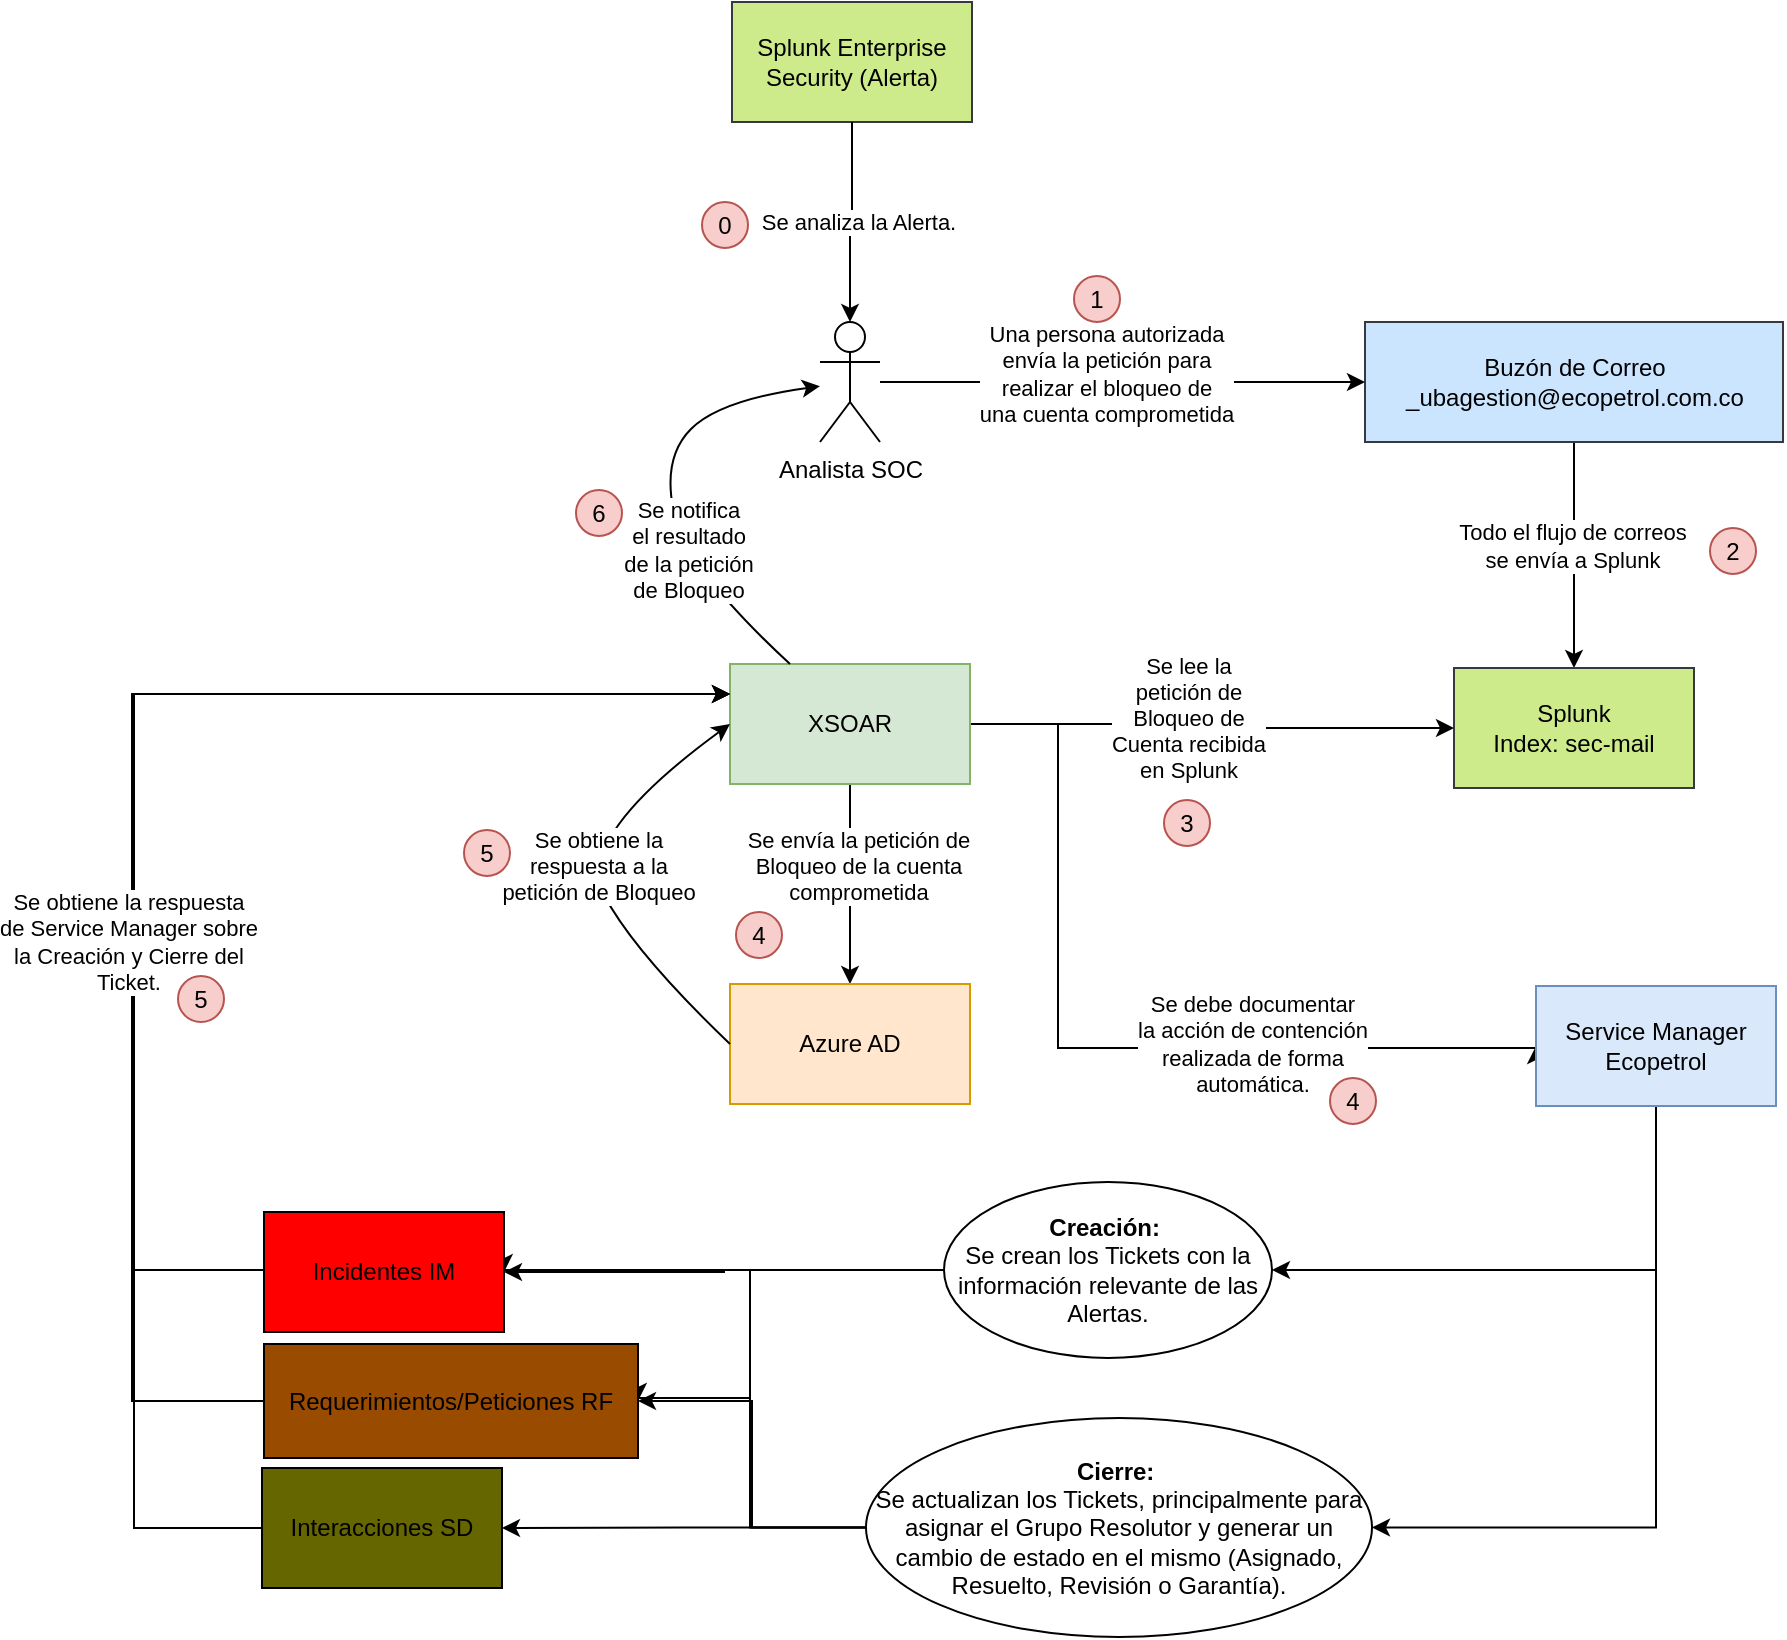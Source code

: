 <mxfile version="24.7.12">
  <diagram name="Página-1" id="mkGBot37bvFdGWPHIV6Y">
    <mxGraphModel dx="1781" dy="-626" grid="1" gridSize="10" guides="1" tooltips="1" connect="1" arrows="1" fold="1" page="1" pageScale="1" pageWidth="827" pageHeight="1169" math="0" shadow="0">
      <root>
        <mxCell id="0" />
        <mxCell id="1" parent="0" />
        <mxCell id="qJFcGnW8V8238ko1bz3D-1" style="edgeStyle=orthogonalEdgeStyle;rounded=0;orthogonalLoop=1;jettySize=auto;html=1;entryX=0.5;entryY=0;entryDx=0;entryDy=0;" parent="1" source="qJFcGnW8V8238ko1bz3D-3" target="qJFcGnW8V8238ko1bz3D-7" edge="1">
          <mxGeometry relative="1" as="geometry" />
        </mxCell>
        <mxCell id="qJFcGnW8V8238ko1bz3D-2" value="&lt;div&gt;Todo el flujo de correos&lt;/div&gt;&lt;div&gt;se envía a Splunk &lt;br&gt;&lt;/div&gt;" style="edgeLabel;html=1;align=center;verticalAlign=middle;resizable=0;points=[];" parent="qJFcGnW8V8238ko1bz3D-1" vertex="1" connectable="0">
          <mxGeometry x="-0.08" y="-1" relative="1" as="geometry">
            <mxPoint as="offset" />
          </mxGeometry>
        </mxCell>
        <mxCell id="qJFcGnW8V8238ko1bz3D-3" value="&lt;div&gt;Buzón de Correo&lt;/div&gt;&lt;div&gt;_ubagestion@ecopetrol.com.co&lt;br&gt;&lt;/div&gt;" style="rounded=0;whiteSpace=wrap;html=1;fillColor=#cce5ff;strokeColor=#36393d;" parent="1" vertex="1">
          <mxGeometry x="26.5" y="1975" width="209" height="60" as="geometry" />
        </mxCell>
        <mxCell id="qJFcGnW8V8238ko1bz3D-4" style="edgeStyle=orthogonalEdgeStyle;rounded=0;orthogonalLoop=1;jettySize=auto;html=1;" parent="1" source="qJFcGnW8V8238ko1bz3D-6" target="qJFcGnW8V8238ko1bz3D-3" edge="1">
          <mxGeometry relative="1" as="geometry" />
        </mxCell>
        <mxCell id="qJFcGnW8V8238ko1bz3D-5" value="&lt;div&gt;Una persona autorizada&lt;/div&gt;&lt;div&gt;envía la petición para&lt;/div&gt;&lt;div&gt;realizar el bloqueo de&lt;/div&gt;&lt;div&gt;una cuenta comprometida&lt;br&gt;&lt;/div&gt;" style="edgeLabel;html=1;align=center;verticalAlign=middle;resizable=0;points=[];" parent="qJFcGnW8V8238ko1bz3D-4" vertex="1" connectable="0">
          <mxGeometry x="-0.071" y="4" relative="1" as="geometry">
            <mxPoint as="offset" />
          </mxGeometry>
        </mxCell>
        <mxCell id="qJFcGnW8V8238ko1bz3D-6" value="Analista SOC" style="shape=umlActor;verticalLabelPosition=bottom;verticalAlign=top;html=1;outlineConnect=0;" parent="1" vertex="1">
          <mxGeometry x="-246" y="1975" width="30" height="60" as="geometry" />
        </mxCell>
        <mxCell id="qJFcGnW8V8238ko1bz3D-7" value="&lt;div&gt;Splunk&lt;/div&gt;&lt;div&gt;Index: sec-mail&lt;br&gt;&lt;/div&gt;" style="rounded=0;whiteSpace=wrap;html=1;fillColor=#cdeb8b;strokeColor=#36393d;" parent="1" vertex="1">
          <mxGeometry x="71" y="2148" width="120" height="60" as="geometry" />
        </mxCell>
        <mxCell id="qJFcGnW8V8238ko1bz3D-8" style="edgeStyle=orthogonalEdgeStyle;rounded=0;orthogonalLoop=1;jettySize=auto;html=1;entryX=0;entryY=0.5;entryDx=0;entryDy=0;" parent="1" source="qJFcGnW8V8238ko1bz3D-14" target="qJFcGnW8V8238ko1bz3D-7" edge="1">
          <mxGeometry relative="1" as="geometry" />
        </mxCell>
        <mxCell id="qJFcGnW8V8238ko1bz3D-9" value="&lt;div&gt;Se lee la&lt;/div&gt;&lt;div&gt;petición de&lt;/div&gt;&lt;div&gt;Bloqueo de&lt;/div&gt;&lt;div&gt;Cuenta recibida&lt;/div&gt;&lt;div&gt;en Splunk&lt;br&gt;&lt;/div&gt;" style="edgeLabel;html=1;align=center;verticalAlign=middle;resizable=0;points=[];" parent="qJFcGnW8V8238ko1bz3D-8" vertex="1" connectable="0">
          <mxGeometry x="-0.107" y="3" relative="1" as="geometry">
            <mxPoint as="offset" />
          </mxGeometry>
        </mxCell>
        <mxCell id="qJFcGnW8V8238ko1bz3D-10" style="edgeStyle=orthogonalEdgeStyle;rounded=0;orthogonalLoop=1;jettySize=auto;html=1;entryX=0.5;entryY=0;entryDx=0;entryDy=0;" parent="1" source="qJFcGnW8V8238ko1bz3D-14" target="qJFcGnW8V8238ko1bz3D-15" edge="1">
          <mxGeometry relative="1" as="geometry" />
        </mxCell>
        <mxCell id="qJFcGnW8V8238ko1bz3D-11" value="&lt;div&gt;Se envía la petición de&lt;/div&gt;&lt;div&gt;Bloqueo de la cuenta &lt;br&gt;&lt;/div&gt;&lt;div&gt;comprometida&lt;br&gt;&lt;/div&gt;" style="edgeLabel;html=1;align=center;verticalAlign=middle;resizable=0;points=[];" parent="qJFcGnW8V8238ko1bz3D-10" vertex="1" connectable="0">
          <mxGeometry x="-0.18" y="4" relative="1" as="geometry">
            <mxPoint as="offset" />
          </mxGeometry>
        </mxCell>
        <mxCell id="qJFcGnW8V8238ko1bz3D-12" style="edgeStyle=orthogonalEdgeStyle;rounded=0;orthogonalLoop=1;jettySize=auto;html=1;entryX=0;entryY=0.5;entryDx=0;entryDy=0;" parent="1" source="qJFcGnW8V8238ko1bz3D-14" target="qJFcGnW8V8238ko1bz3D-42" edge="1">
          <mxGeometry relative="1" as="geometry">
            <Array as="points">
              <mxPoint x="-127" y="2176" />
              <mxPoint x="-127" y="2338" />
            </Array>
          </mxGeometry>
        </mxCell>
        <mxCell id="qJFcGnW8V8238ko1bz3D-13" value="&lt;div&gt;Se debe documentar&lt;/div&gt;&lt;div&gt;la acción de contención&lt;/div&gt;&lt;div&gt;realizada de forma &lt;br&gt;&lt;/div&gt;&lt;div&gt;automática.&lt;br&gt;&lt;/div&gt;" style="edgeLabel;html=1;align=center;verticalAlign=middle;resizable=0;points=[];" parent="qJFcGnW8V8238ko1bz3D-12" vertex="1" connectable="0">
          <mxGeometry x="0.198" y="-2" relative="1" as="geometry">
            <mxPoint x="36" y="-4" as="offset" />
          </mxGeometry>
        </mxCell>
        <mxCell id="qJFcGnW8V8238ko1bz3D-14" value="XSOAR" style="rounded=0;whiteSpace=wrap;html=1;fillColor=#d5e8d4;strokeColor=#82b366;" parent="1" vertex="1">
          <mxGeometry x="-291" y="2146" width="120" height="60" as="geometry" />
        </mxCell>
        <mxCell id="qJFcGnW8V8238ko1bz3D-15" value="&lt;div&gt;Azure AD&lt;br&gt;&lt;/div&gt;" style="rounded=0;whiteSpace=wrap;html=1;fillColor=#ffe6cc;strokeColor=#d79b00;" parent="1" vertex="1">
          <mxGeometry x="-291" y="2306" width="120" height="60" as="geometry" />
        </mxCell>
        <mxCell id="qJFcGnW8V8238ko1bz3D-16" value="" style="curved=1;endArrow=classic;html=1;rounded=0;exitX=0;exitY=0.5;exitDx=0;exitDy=0;entryX=0;entryY=0.5;entryDx=0;entryDy=0;" parent="1" source="qJFcGnW8V8238ko1bz3D-15" target="qJFcGnW8V8238ko1bz3D-14" edge="1">
          <mxGeometry width="50" height="50" relative="1" as="geometry">
            <mxPoint x="-369" y="2283" as="sourcePoint" />
            <mxPoint x="-319" y="2233" as="targetPoint" />
            <Array as="points">
              <mxPoint x="-339" y="2290" />
              <mxPoint x="-369" y="2233" />
            </Array>
          </mxGeometry>
        </mxCell>
        <mxCell id="qJFcGnW8V8238ko1bz3D-17" value="&lt;div&gt;Se obtiene la &lt;br&gt;&lt;/div&gt;&lt;div&gt;respuesta a la&lt;/div&gt;&lt;div&gt;petición de Bloqueo&lt;br&gt;&lt;/div&gt;" style="edgeLabel;html=1;align=center;verticalAlign=middle;resizable=0;points=[];" parent="qJFcGnW8V8238ko1bz3D-16" vertex="1" connectable="0">
          <mxGeometry x="-0.007" y="-4" relative="1" as="geometry">
            <mxPoint as="offset" />
          </mxGeometry>
        </mxCell>
        <mxCell id="qJFcGnW8V8238ko1bz3D-18" value="" style="curved=1;endArrow=classic;html=1;rounded=0;exitX=0.25;exitY=0;exitDx=0;exitDy=0;" parent="1" source="qJFcGnW8V8238ko1bz3D-14" target="qJFcGnW8V8238ko1bz3D-6" edge="1">
          <mxGeometry width="50" height="50" relative="1" as="geometry">
            <mxPoint x="-347" y="2066" as="sourcePoint" />
            <mxPoint x="-297" y="2016" as="targetPoint" />
            <Array as="points">
              <mxPoint x="-313" y="2098" />
              <mxPoint x="-325" y="2043" />
              <mxPoint x="-296" y="2014" />
            </Array>
          </mxGeometry>
        </mxCell>
        <mxCell id="qJFcGnW8V8238ko1bz3D-19" value="&lt;div&gt;Se notifica&lt;/div&gt;&lt;div&gt;el resultado&lt;/div&gt;&lt;div&gt;de la petición&lt;/div&gt;&lt;div&gt;de Bloqueo&lt;br&gt;&lt;/div&gt;" style="edgeLabel;html=1;align=center;verticalAlign=middle;resizable=0;points=[];" parent="qJFcGnW8V8238ko1bz3D-18" vertex="1" connectable="0">
          <mxGeometry x="-0.083" y="-1" relative="1" as="geometry">
            <mxPoint x="6" y="20" as="offset" />
          </mxGeometry>
        </mxCell>
        <mxCell id="qJFcGnW8V8238ko1bz3D-20" value="1" style="ellipse;whiteSpace=wrap;html=1;aspect=fixed;fillColor=#f8cecc;strokeColor=#b85450;" parent="1" vertex="1">
          <mxGeometry x="-119" y="1952" width="23" height="23" as="geometry" />
        </mxCell>
        <mxCell id="qJFcGnW8V8238ko1bz3D-21" value="&lt;div&gt;2&lt;/div&gt;" style="ellipse;whiteSpace=wrap;html=1;aspect=fixed;fillColor=#f8cecc;strokeColor=#b85450;" parent="1" vertex="1">
          <mxGeometry x="199" y="2078" width="23" height="23" as="geometry" />
        </mxCell>
        <mxCell id="qJFcGnW8V8238ko1bz3D-22" value="3" style="ellipse;whiteSpace=wrap;html=1;aspect=fixed;fillColor=#f8cecc;strokeColor=#b85450;" parent="1" vertex="1">
          <mxGeometry x="-74" y="2214" width="23" height="23" as="geometry" />
        </mxCell>
        <mxCell id="qJFcGnW8V8238ko1bz3D-23" value="4" style="ellipse;whiteSpace=wrap;html=1;aspect=fixed;fillColor=#f8cecc;strokeColor=#b85450;" parent="1" vertex="1">
          <mxGeometry x="-288" y="2270" width="23" height="23" as="geometry" />
        </mxCell>
        <mxCell id="qJFcGnW8V8238ko1bz3D-24" value="5" style="ellipse;whiteSpace=wrap;html=1;aspect=fixed;fillColor=#f8cecc;strokeColor=#b85450;" parent="1" vertex="1">
          <mxGeometry x="-424" y="2229" width="23" height="23" as="geometry" />
        </mxCell>
        <mxCell id="qJFcGnW8V8238ko1bz3D-25" value="6" style="ellipse;whiteSpace=wrap;html=1;aspect=fixed;fillColor=#f8cecc;strokeColor=#b85450;" parent="1" vertex="1">
          <mxGeometry x="-368" y="2059" width="23" height="23" as="geometry" />
        </mxCell>
        <mxCell id="qJFcGnW8V8238ko1bz3D-26" style="edgeStyle=orthogonalEdgeStyle;rounded=0;orthogonalLoop=1;jettySize=auto;html=1;entryX=1;entryY=0.5;entryDx=0;entryDy=0;" parent="1" source="qJFcGnW8V8238ko1bz3D-28" target="qJFcGnW8V8238ko1bz3D-34" edge="1">
          <mxGeometry relative="1" as="geometry" />
        </mxCell>
        <mxCell id="qJFcGnW8V8238ko1bz3D-27" style="edgeStyle=orthogonalEdgeStyle;rounded=0;orthogonalLoop=1;jettySize=auto;html=1;entryX=1;entryY=0.5;entryDx=0;entryDy=0;" parent="1" source="qJFcGnW8V8238ko1bz3D-28" target="qJFcGnW8V8238ko1bz3D-36" edge="1">
          <mxGeometry relative="1" as="geometry">
            <Array as="points">
              <mxPoint x="-281" y="2449" />
              <mxPoint x="-281" y="2513" />
            </Array>
          </mxGeometry>
        </mxCell>
        <mxCell id="qJFcGnW8V8238ko1bz3D-28" value="&lt;div&gt;&lt;b&gt;Creación:&amp;nbsp;&lt;/b&gt;&lt;/div&gt;&lt;div&gt;Se crean los Tickets con la información relevante de las Alertas.&lt;/div&gt;" style="ellipse;whiteSpace=wrap;html=1;" parent="1" vertex="1">
          <mxGeometry x="-184" y="2405" width="164" height="88" as="geometry" />
        </mxCell>
        <mxCell id="qJFcGnW8V8238ko1bz3D-29" style="edgeStyle=orthogonalEdgeStyle;rounded=0;orthogonalLoop=1;jettySize=auto;html=1;" parent="1" source="qJFcGnW8V8238ko1bz3D-32" target="qJFcGnW8V8238ko1bz3D-39" edge="1">
          <mxGeometry relative="1" as="geometry" />
        </mxCell>
        <mxCell id="qJFcGnW8V8238ko1bz3D-30" style="edgeStyle=orthogonalEdgeStyle;rounded=0;orthogonalLoop=1;jettySize=auto;html=1;entryX=1;entryY=0.5;entryDx=0;entryDy=0;" parent="1" source="qJFcGnW8V8238ko1bz3D-32" target="qJFcGnW8V8238ko1bz3D-36" edge="1">
          <mxGeometry relative="1" as="geometry" />
        </mxCell>
        <mxCell id="qJFcGnW8V8238ko1bz3D-31" style="edgeStyle=orthogonalEdgeStyle;rounded=0;orthogonalLoop=1;jettySize=auto;html=1;entryX=1;entryY=0.5;entryDx=0;entryDy=0;" parent="1" source="qJFcGnW8V8238ko1bz3D-32" target="qJFcGnW8V8238ko1bz3D-34" edge="1">
          <mxGeometry relative="1" as="geometry">
            <Array as="points">
              <mxPoint x="-281" y="2578" />
              <mxPoint x="-281" y="2449" />
            </Array>
          </mxGeometry>
        </mxCell>
        <mxCell id="qJFcGnW8V8238ko1bz3D-32" value="&lt;div&gt;&lt;b&gt;Cierre:&amp;nbsp;&lt;/b&gt;&lt;/div&gt;&lt;div&gt;Se actualizan los Tickets, principalmente para asignar el Grupo Resolutor y generar un cambio de estado en el mismo (Asignado, Resuelto, Revisión o Garantía).&lt;/div&gt;" style="ellipse;whiteSpace=wrap;html=1;" parent="1" vertex="1">
          <mxGeometry x="-223" y="2523" width="253" height="109.5" as="geometry" />
        </mxCell>
        <mxCell id="qJFcGnW8V8238ko1bz3D-33" style="edgeStyle=orthogonalEdgeStyle;rounded=0;orthogonalLoop=1;jettySize=auto;html=1;entryX=0;entryY=0.25;entryDx=0;entryDy=0;" parent="1" source="qJFcGnW8V8238ko1bz3D-34" target="qJFcGnW8V8238ko1bz3D-14" edge="1">
          <mxGeometry relative="1" as="geometry">
            <Array as="points">
              <mxPoint x="-589" y="2449" />
              <mxPoint x="-589" y="2161" />
            </Array>
          </mxGeometry>
        </mxCell>
        <mxCell id="qJFcGnW8V8238ko1bz3D-34" value="Incidentes IM" style="rounded=0;whiteSpace=wrap;html=1;fillColor=#FF0000;" parent="1" vertex="1">
          <mxGeometry x="-524" y="2420" width="120" height="60" as="geometry" />
        </mxCell>
        <mxCell id="qJFcGnW8V8238ko1bz3D-35" style="edgeStyle=orthogonalEdgeStyle;rounded=0;orthogonalLoop=1;jettySize=auto;html=1;entryX=0;entryY=0.25;entryDx=0;entryDy=0;" parent="1" source="qJFcGnW8V8238ko1bz3D-36" target="qJFcGnW8V8238ko1bz3D-14" edge="1">
          <mxGeometry relative="1" as="geometry">
            <Array as="points">
              <mxPoint x="-590" y="2515" />
              <mxPoint x="-590" y="2161" />
            </Array>
          </mxGeometry>
        </mxCell>
        <mxCell id="qJFcGnW8V8238ko1bz3D-36" value="Requerimientos/Peticiones RF" style="rounded=0;whiteSpace=wrap;html=1;fillColor=#994C00;" parent="1" vertex="1">
          <mxGeometry x="-524" y="2486" width="187" height="57" as="geometry" />
        </mxCell>
        <mxCell id="qJFcGnW8V8238ko1bz3D-37" style="edgeStyle=orthogonalEdgeStyle;rounded=0;orthogonalLoop=1;jettySize=auto;html=1;entryX=0;entryY=0.25;entryDx=0;entryDy=0;" parent="1" source="qJFcGnW8V8238ko1bz3D-39" target="qJFcGnW8V8238ko1bz3D-14" edge="1">
          <mxGeometry relative="1" as="geometry">
            <Array as="points">
              <mxPoint x="-589" y="2578" />
              <mxPoint x="-589" y="2161" />
            </Array>
          </mxGeometry>
        </mxCell>
        <mxCell id="qJFcGnW8V8238ko1bz3D-38" value="&lt;div&gt;Se obtiene la respuesta&lt;/div&gt;&lt;div&gt;de Service Manager sobre&lt;/div&gt;&lt;div&gt;la Creación y Cierre del &lt;br&gt;&lt;/div&gt;&lt;div&gt;Ticket.&lt;br&gt;&lt;/div&gt;" style="edgeLabel;html=1;align=center;verticalAlign=middle;resizable=0;points=[];" parent="qJFcGnW8V8238ko1bz3D-37" vertex="1" connectable="0">
          <mxGeometry x="-0.083" y="3" relative="1" as="geometry">
            <mxPoint as="offset" />
          </mxGeometry>
        </mxCell>
        <mxCell id="qJFcGnW8V8238ko1bz3D-39" value="Interacciones SD" style="rounded=0;whiteSpace=wrap;html=1;fillColor=#666600;" parent="1" vertex="1">
          <mxGeometry x="-525" y="2548" width="120" height="60" as="geometry" />
        </mxCell>
        <mxCell id="qJFcGnW8V8238ko1bz3D-40" style="edgeStyle=orthogonalEdgeStyle;rounded=0;orthogonalLoop=1;jettySize=auto;html=1;entryX=1;entryY=0.5;entryDx=0;entryDy=0;" parent="1" source="qJFcGnW8V8238ko1bz3D-42" target="qJFcGnW8V8238ko1bz3D-28" edge="1">
          <mxGeometry relative="1" as="geometry">
            <Array as="points">
              <mxPoint x="172" y="2449" />
            </Array>
          </mxGeometry>
        </mxCell>
        <mxCell id="qJFcGnW8V8238ko1bz3D-41" style="edgeStyle=orthogonalEdgeStyle;rounded=0;orthogonalLoop=1;jettySize=auto;html=1;entryX=1;entryY=0.5;entryDx=0;entryDy=0;" parent="1" source="qJFcGnW8V8238ko1bz3D-42" target="qJFcGnW8V8238ko1bz3D-32" edge="1">
          <mxGeometry relative="1" as="geometry">
            <Array as="points">
              <mxPoint x="172" y="2578" />
            </Array>
          </mxGeometry>
        </mxCell>
        <mxCell id="qJFcGnW8V8238ko1bz3D-42" value="Service Manager Ecopetrol" style="rounded=0;whiteSpace=wrap;html=1;fillColor=#dae8fc;strokeColor=#6c8ebf;" parent="1" vertex="1">
          <mxGeometry x="112" y="2307" width="120" height="60" as="geometry" />
        </mxCell>
        <mxCell id="qJFcGnW8V8238ko1bz3D-43" value="4" style="ellipse;whiteSpace=wrap;html=1;aspect=fixed;fillColor=#f8cecc;strokeColor=#b85450;" parent="1" vertex="1">
          <mxGeometry x="9" y="2353" width="23" height="23" as="geometry" />
        </mxCell>
        <mxCell id="qJFcGnW8V8238ko1bz3D-44" value="5" style="ellipse;whiteSpace=wrap;html=1;aspect=fixed;fillColor=#f8cecc;strokeColor=#b85450;" parent="1" vertex="1">
          <mxGeometry x="-567" y="2302" width="23" height="23" as="geometry" />
        </mxCell>
        <mxCell id="qJFcGnW8V8238ko1bz3D-45" value="&lt;div&gt;Splunk Enterprise Security (Alerta)&lt;/div&gt;" style="rounded=0;whiteSpace=wrap;html=1;fillColor=#cdeb8b;strokeColor=#36393d;" parent="1" vertex="1">
          <mxGeometry x="-290" y="1815" width="120" height="60" as="geometry" />
        </mxCell>
        <mxCell id="qJFcGnW8V8238ko1bz3D-46" style="edgeStyle=orthogonalEdgeStyle;rounded=0;orthogonalLoop=1;jettySize=auto;html=1;entryX=0.5;entryY=0;entryDx=0;entryDy=0;entryPerimeter=0;" parent="1" source="qJFcGnW8V8238ko1bz3D-45" target="qJFcGnW8V8238ko1bz3D-6" edge="1">
          <mxGeometry relative="1" as="geometry" />
        </mxCell>
        <mxCell id="qJFcGnW8V8238ko1bz3D-47" value="Se analiza la Alerta." style="edgeLabel;html=1;align=center;verticalAlign=middle;resizable=0;points=[];" parent="qJFcGnW8V8238ko1bz3D-46" vertex="1" connectable="0">
          <mxGeometry x="-0.27" y="3" relative="1" as="geometry">
            <mxPoint y="13" as="offset" />
          </mxGeometry>
        </mxCell>
        <mxCell id="qJFcGnW8V8238ko1bz3D-48" value="0" style="ellipse;whiteSpace=wrap;html=1;aspect=fixed;fillColor=#f8cecc;strokeColor=#b85450;" parent="1" vertex="1">
          <mxGeometry x="-305" y="1915" width="23" height="23" as="geometry" />
        </mxCell>
      </root>
    </mxGraphModel>
  </diagram>
</mxfile>
